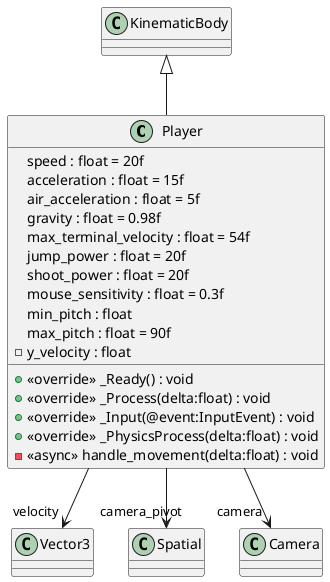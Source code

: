 @startuml
class Player {
    speed : float = 20f
    acceleration : float = 15f
    air_acceleration : float = 5f
    gravity : float = 0.98f
    max_terminal_velocity : float = 54f
    jump_power : float = 20f
    shoot_power : float = 20f
    mouse_sensitivity : float = 0.3f
    min_pitch : float
    max_pitch : float = 90f
    - y_velocity : float
    + <<override>> _Ready() : void
    + <<override>> _Process(delta:float) : void
    + <<override>> _Input(@event:InputEvent) : void
    + <<override>> _PhysicsProcess(delta:float) : void
    - <<async>> handle_movement(delta:float) : void
}
KinematicBody <|-- Player
Player --> "velocity" Vector3
Player --> "camera_pivot" Spatial
Player --> "camera" Camera
@enduml
